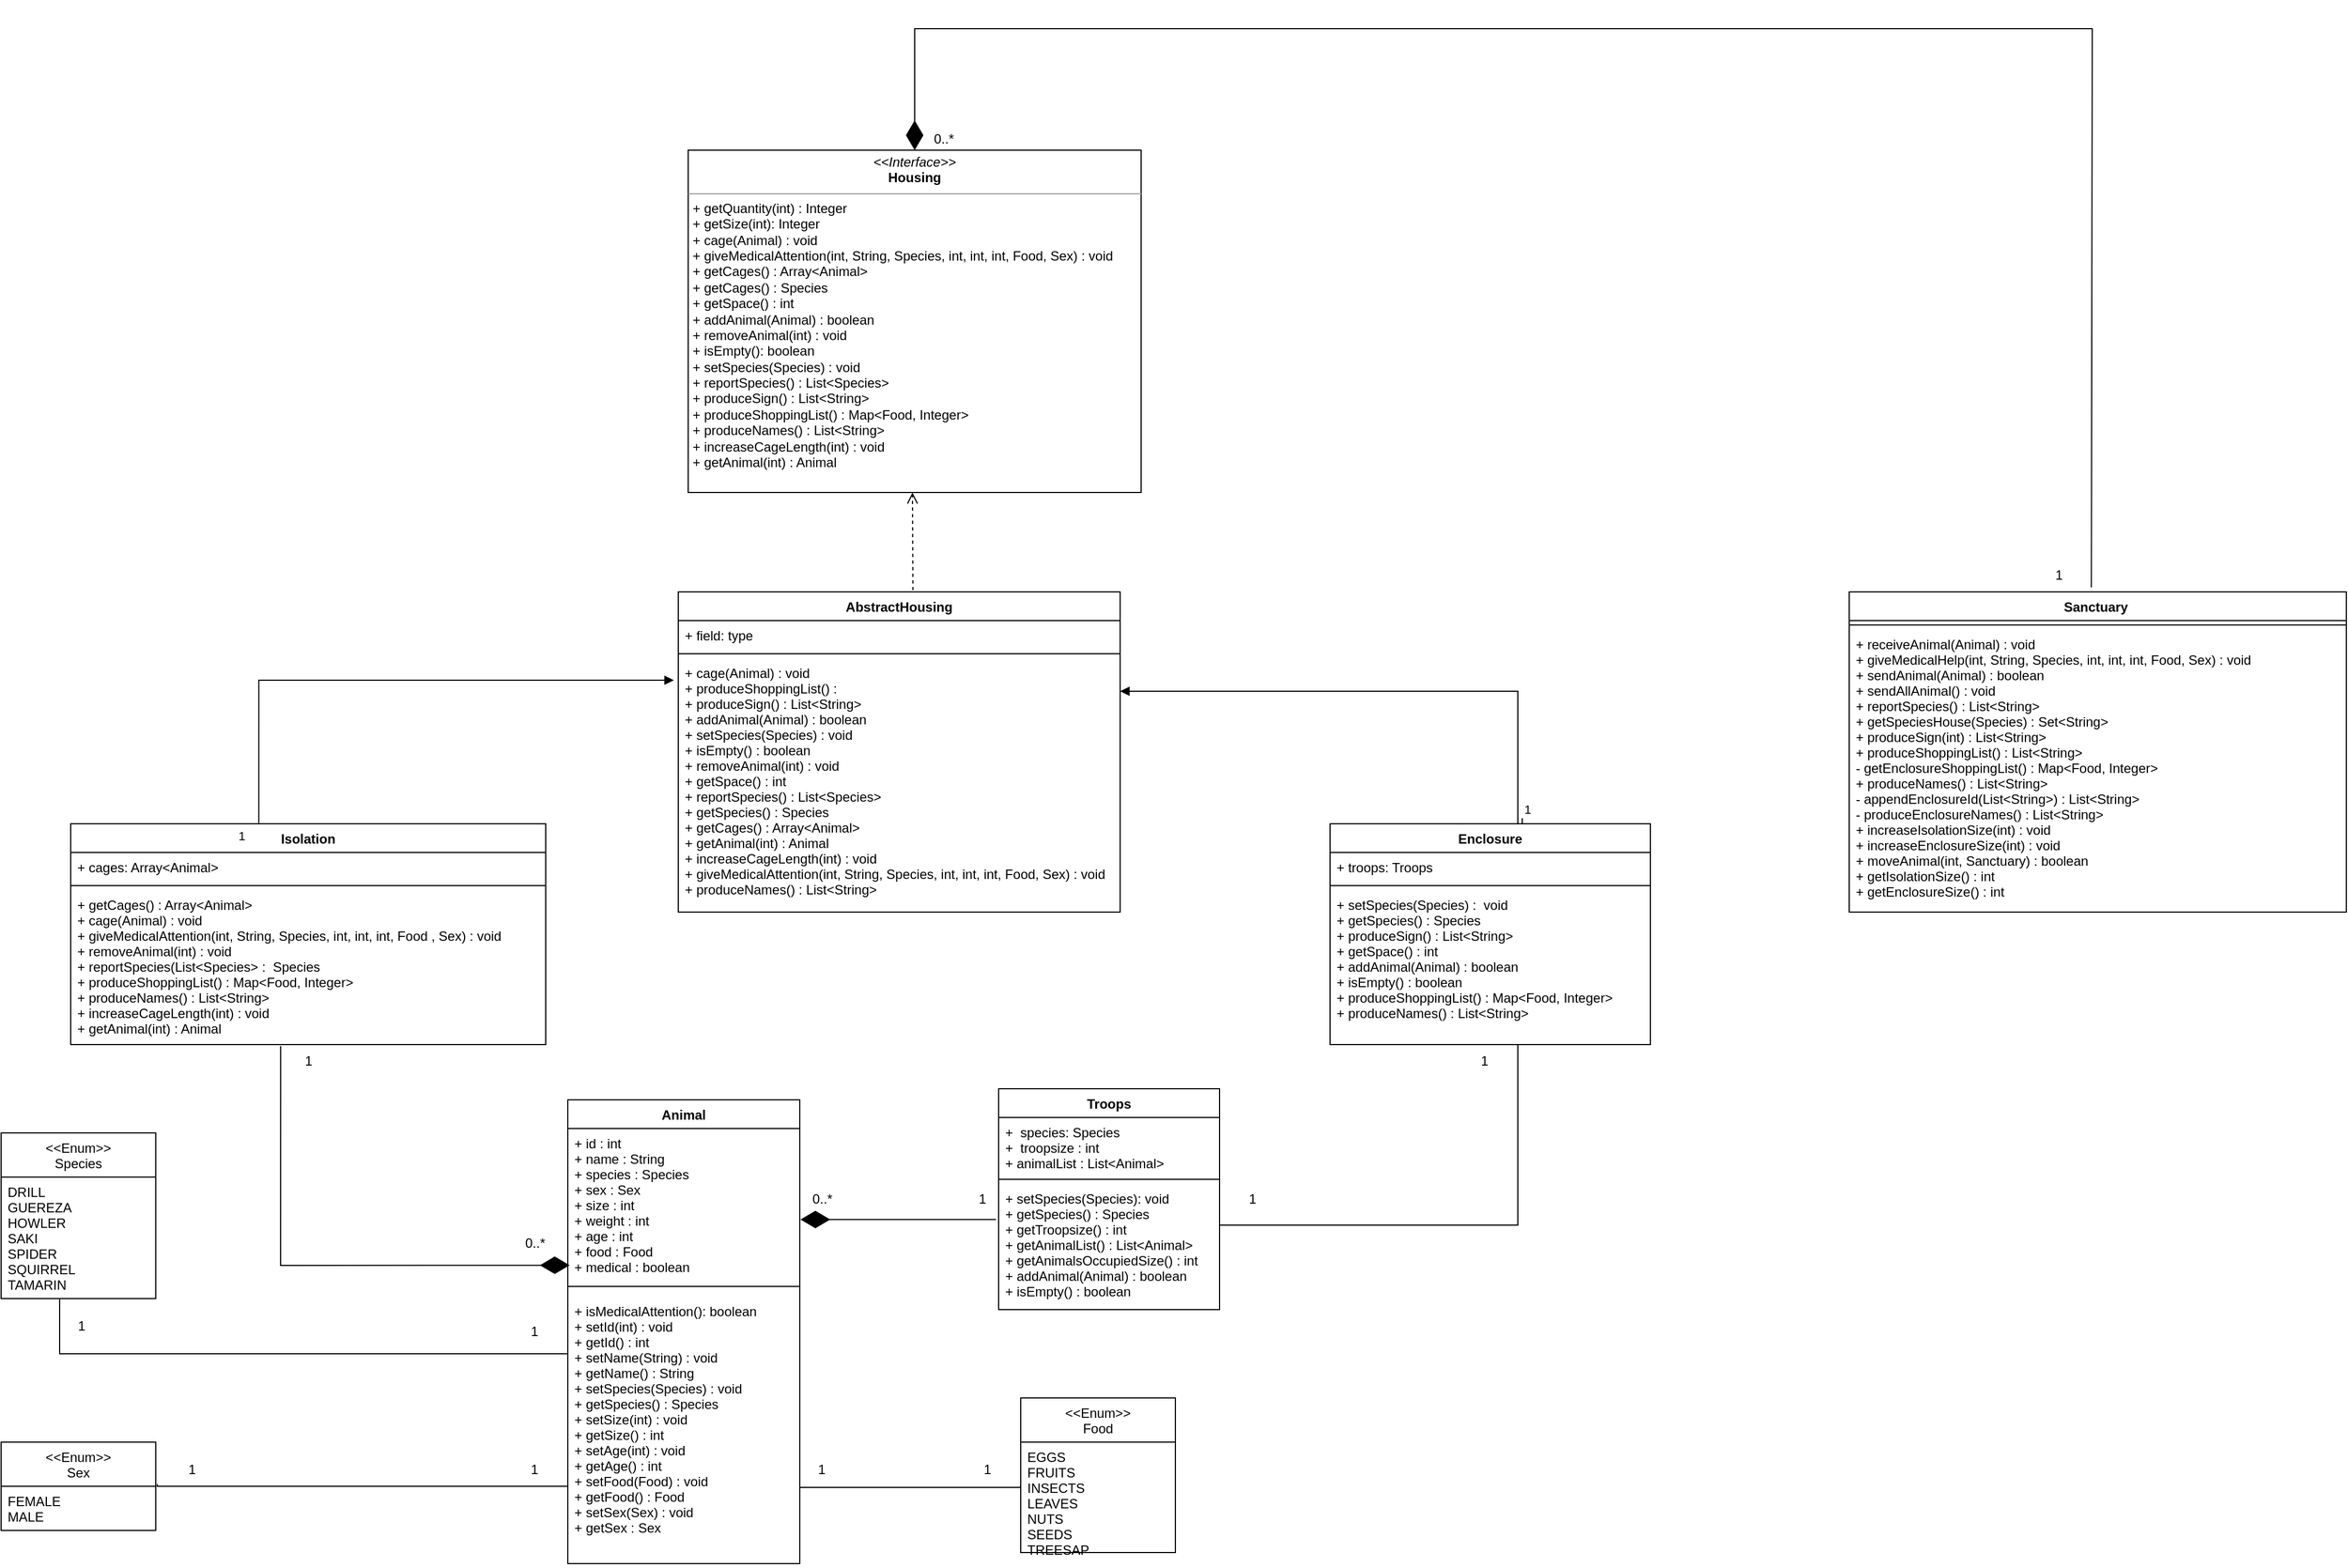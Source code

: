 <mxfile version="20.8.10" type="device"><diagram id="C5RBs43oDa-KdzZeNtuy" name="Page-1"><mxGraphModel dx="2419" dy="1990" grid="1" gridSize="10" guides="1" tooltips="1" connect="1" arrows="1" fold="1" page="1" pageScale="1" pageWidth="827" pageHeight="1169" math="0" shadow="0"><root><mxCell id="WIyWlLk6GJQsqaUBKTNV-0"/><mxCell id="WIyWlLk6GJQsqaUBKTNV-1" parent="WIyWlLk6GJQsqaUBKTNV-0"/><mxCell id="l6aZ8DitR8OZbHqFt4oO-1" value="AbstractHousing" style="swimlane;fontStyle=1;align=center;verticalAlign=top;childLayout=stackLayout;horizontal=1;startSize=26;horizontalStack=0;resizeParent=1;resizeParentMax=0;resizeLast=0;collapsible=1;marginBottom=0;" vertex="1" parent="WIyWlLk6GJQsqaUBKTNV-1"><mxGeometry x="200" y="110" width="400" height="290" as="geometry"/></mxCell><mxCell id="l6aZ8DitR8OZbHqFt4oO-2" value="+ field: type" style="text;strokeColor=none;fillColor=none;align=left;verticalAlign=top;spacingLeft=4;spacingRight=4;overflow=hidden;rotatable=0;points=[[0,0.5],[1,0.5]];portConstraint=eastwest;" vertex="1" parent="l6aZ8DitR8OZbHqFt4oO-1"><mxGeometry y="26" width="400" height="26" as="geometry"/></mxCell><mxCell id="l6aZ8DitR8OZbHqFt4oO-3" value="" style="line;strokeWidth=1;fillColor=none;align=left;verticalAlign=middle;spacingTop=-1;spacingLeft=3;spacingRight=3;rotatable=0;labelPosition=right;points=[];portConstraint=eastwest;strokeColor=inherit;" vertex="1" parent="l6aZ8DitR8OZbHqFt4oO-1"><mxGeometry y="52" width="400" height="8" as="geometry"/></mxCell><mxCell id="l6aZ8DitR8OZbHqFt4oO-4" value="+ cage(Animal) : void &#10;+ produceShoppingList() :&#10;+ produceSign() : List&lt;String&gt;&#10;+ addAnimal(Animal) : boolean&#10;+ setSpecies(Species) : void &#10;+ isEmpty() : boolean&#10;+ removeAnimal(int) : void &#10;+ getSpace() : int&#10;+ reportSpecies() : List&lt;Species&gt;&#10;+ getSpecies() : Species&#10;+ getCages() : Array&lt;Animal&gt;&#10;+ getAnimal(int) : Animal&#10;+ increaseCageLength(int) : void &#10;+ giveMedicalAttention(int, String, Species, int, int, int, Food, Sex) : void &#10;+ produceNames() : List&lt;String&gt;&#10;" style="text;strokeColor=none;fillColor=none;align=left;verticalAlign=top;spacingLeft=4;spacingRight=4;overflow=hidden;rotatable=0;points=[[0,0.5],[1,0.5]];portConstraint=eastwest;" vertex="1" parent="l6aZ8DitR8OZbHqFt4oO-1"><mxGeometry y="60" width="400" height="230" as="geometry"/></mxCell><mxCell id="l6aZ8DitR8OZbHqFt4oO-5" value="Isolation" style="swimlane;fontStyle=1;align=center;verticalAlign=top;childLayout=stackLayout;horizontal=1;startSize=26;horizontalStack=0;resizeParent=1;resizeParentMax=0;resizeLast=0;collapsible=1;marginBottom=0;" vertex="1" parent="WIyWlLk6GJQsqaUBKTNV-1"><mxGeometry x="-350" y="320" width="430" height="200" as="geometry"/></mxCell><mxCell id="l6aZ8DitR8OZbHqFt4oO-6" value="+ cages: Array&lt;Animal&gt;" style="text;strokeColor=none;fillColor=none;align=left;verticalAlign=top;spacingLeft=4;spacingRight=4;overflow=hidden;rotatable=0;points=[[0,0.5],[1,0.5]];portConstraint=eastwest;" vertex="1" parent="l6aZ8DitR8OZbHqFt4oO-5"><mxGeometry y="26" width="430" height="26" as="geometry"/></mxCell><mxCell id="l6aZ8DitR8OZbHqFt4oO-7" value="" style="line;strokeWidth=1;fillColor=none;align=left;verticalAlign=middle;spacingTop=-1;spacingLeft=3;spacingRight=3;rotatable=0;labelPosition=right;points=[];portConstraint=eastwest;strokeColor=inherit;" vertex="1" parent="l6aZ8DitR8OZbHqFt4oO-5"><mxGeometry y="52" width="430" height="8" as="geometry"/></mxCell><mxCell id="l6aZ8DitR8OZbHqFt4oO-8" value="+ getCages() : Array&lt;Animal&gt;&#10;+ cage(Animal) : void&#10;+ giveMedicalAttention(int, String, Species, int, int, int, Food , Sex) : void &#10;+ removeAnimal(int) : void&#10;+ reportSpecies(List&lt;Species&gt; :  Species&#10;+ produceShoppingList() : Map&lt;Food, Integer&gt;&#10;+ produceNames() : List&lt;String&gt;&#10;+ increaseCageLength(int) : void &#10;+ getAnimal(int) : Animal" style="text;strokeColor=none;fillColor=none;align=left;verticalAlign=top;spacingLeft=4;spacingRight=4;overflow=hidden;rotatable=0;points=[[0,0.5],[1,0.5]];portConstraint=eastwest;" vertex="1" parent="l6aZ8DitR8OZbHqFt4oO-5"><mxGeometry y="60" width="430" height="140" as="geometry"/></mxCell><mxCell id="l6aZ8DitR8OZbHqFt4oO-9" value="Enclosure" style="swimlane;fontStyle=1;align=center;verticalAlign=top;childLayout=stackLayout;horizontal=1;startSize=26;horizontalStack=0;resizeParent=1;resizeParentMax=0;resizeLast=0;collapsible=1;marginBottom=0;" vertex="1" parent="WIyWlLk6GJQsqaUBKTNV-1"><mxGeometry x="790" y="320" width="290" height="200" as="geometry"/></mxCell><mxCell id="l6aZ8DitR8OZbHqFt4oO-10" value="+ troops: Troops " style="text;strokeColor=none;fillColor=none;align=left;verticalAlign=top;spacingLeft=4;spacingRight=4;overflow=hidden;rotatable=0;points=[[0,0.5],[1,0.5]];portConstraint=eastwest;" vertex="1" parent="l6aZ8DitR8OZbHqFt4oO-9"><mxGeometry y="26" width="290" height="26" as="geometry"/></mxCell><mxCell id="l6aZ8DitR8OZbHqFt4oO-11" value="" style="line;strokeWidth=1;fillColor=none;align=left;verticalAlign=middle;spacingTop=-1;spacingLeft=3;spacingRight=3;rotatable=0;labelPosition=right;points=[];portConstraint=eastwest;strokeColor=inherit;" vertex="1" parent="l6aZ8DitR8OZbHqFt4oO-9"><mxGeometry y="52" width="290" height="8" as="geometry"/></mxCell><mxCell id="l6aZ8DitR8OZbHqFt4oO-12" value="+ setSpecies(Species) :  void &#10;+ getSpecies() : Species&#10;+ produceSign() : List&lt;String&gt;&#10;+ getSpace() : int &#10;+ addAnimal(Animal) : boolean&#10;+ isEmpty() : boolean&#10;+ produceShoppingList() : Map&lt;Food, Integer&gt;&#10;+ produceNames() : List&lt;String&gt; " style="text;strokeColor=none;fillColor=none;align=left;verticalAlign=top;spacingLeft=4;spacingRight=4;overflow=hidden;rotatable=0;points=[[0,0.5],[1,0.5]];portConstraint=eastwest;" vertex="1" parent="l6aZ8DitR8OZbHqFt4oO-9"><mxGeometry y="60" width="290" height="140" as="geometry"/></mxCell><mxCell id="l6aZ8DitR8OZbHqFt4oO-18" value="" style="endArrow=block;endFill=1;html=1;edgeStyle=orthogonalEdgeStyle;align=left;verticalAlign=top;rounded=0;exitX=0.396;exitY=-0.003;exitDx=0;exitDy=0;exitPerimeter=0;" edge="1" parent="WIyWlLk6GJQsqaUBKTNV-1" source="l6aZ8DitR8OZbHqFt4oO-5"><mxGeometry x="-1" relative="1" as="geometry"><mxPoint x="-180" y="315" as="sourcePoint"/><mxPoint x="196" y="190" as="targetPoint"/><Array as="points"><mxPoint x="-180" y="190"/></Array><mxPoint as="offset"/></mxGeometry></mxCell><mxCell id="l6aZ8DitR8OZbHqFt4oO-19" value="1" style="edgeLabel;resizable=0;html=1;align=left;verticalAlign=bottom;" connectable="0" vertex="1" parent="l6aZ8DitR8OZbHqFt4oO-18"><mxGeometry x="-1" relative="1" as="geometry"><mxPoint x="-20" y="20" as="offset"/></mxGeometry></mxCell><mxCell id="l6aZ8DitR8OZbHqFt4oO-20" value="" style="endArrow=block;endFill=1;html=1;edgeStyle=orthogonalEdgeStyle;align=left;verticalAlign=top;rounded=0;exitX=0.6;exitY=-0.025;exitDx=0;exitDy=0;exitPerimeter=0;" edge="1" parent="WIyWlLk6GJQsqaUBKTNV-1" source="l6aZ8DitR8OZbHqFt4oO-9"><mxGeometry x="-1" relative="1" as="geometry"><mxPoint x="860" y="240" as="sourcePoint"/><mxPoint x="600" y="200" as="targetPoint"/><Array as="points"><mxPoint x="964" y="320"/><mxPoint x="960" y="320"/><mxPoint x="960" y="200"/></Array></mxGeometry></mxCell><mxCell id="l6aZ8DitR8OZbHqFt4oO-21" value="1" style="edgeLabel;resizable=0;html=1;align=left;verticalAlign=bottom;" connectable="0" vertex="1" parent="l6aZ8DitR8OZbHqFt4oO-20"><mxGeometry x="-1" relative="1" as="geometry"/></mxCell><mxCell id="l6aZ8DitR8OZbHqFt4oO-24" value="" style="html=1;verticalAlign=bottom;endArrow=open;dashed=1;endSize=8;rounded=0;exitX=0.531;exitY=-0.005;exitDx=0;exitDy=0;exitPerimeter=0;" edge="1" parent="WIyWlLk6GJQsqaUBKTNV-1" source="l6aZ8DitR8OZbHqFt4oO-1"><mxGeometry relative="1" as="geometry"><mxPoint x="494" y="20" as="sourcePoint"/><mxPoint x="412" y="20" as="targetPoint"/></mxGeometry></mxCell><mxCell id="l6aZ8DitR8OZbHqFt4oO-25" value="Animal" style="swimlane;fontStyle=1;align=center;verticalAlign=top;childLayout=stackLayout;horizontal=1;startSize=26;horizontalStack=0;resizeParent=1;resizeParentMax=0;resizeLast=0;collapsible=1;marginBottom=0;" vertex="1" parent="WIyWlLk6GJQsqaUBKTNV-1"><mxGeometry x="100" y="570" width="210" height="420" as="geometry"/></mxCell><mxCell id="l6aZ8DitR8OZbHqFt4oO-26" value="+ id : int&#10;+ name : String&#10;+ species : Species&#10;+ sex : Sex&#10;+ size : int &#10;+ weight : int &#10;+ age : int &#10;+ food : Food&#10;+ medical : boolean &#10;" style="text;strokeColor=none;fillColor=none;align=left;verticalAlign=top;spacingLeft=4;spacingRight=4;overflow=hidden;rotatable=0;points=[[0,0.5],[1,0.5]];portConstraint=eastwest;" vertex="1" parent="l6aZ8DitR8OZbHqFt4oO-25"><mxGeometry y="26" width="210" height="134" as="geometry"/></mxCell><mxCell id="l6aZ8DitR8OZbHqFt4oO-27" value="" style="line;strokeWidth=1;fillColor=none;align=left;verticalAlign=middle;spacingTop=-1;spacingLeft=3;spacingRight=3;rotatable=0;labelPosition=right;points=[];portConstraint=eastwest;strokeColor=inherit;" vertex="1" parent="l6aZ8DitR8OZbHqFt4oO-25"><mxGeometry y="160" width="210" height="18" as="geometry"/></mxCell><mxCell id="l6aZ8DitR8OZbHqFt4oO-28" value="+ isMedicalAttention(): boolean&#10;+ setId(int) : void &#10;+ getId() : int &#10;+ setName(String) : void &#10;+ getName() : String &#10;+ setSpecies(Species) : void &#10;+ getSpecies() : Species &#10;+ setSize(int) : void &#10;+ getSize() : int &#10;+ setAge(int) : void&#10;+ getAge() : int &#10;+ setFood(Food) : void&#10;+ getFood() : Food&#10;+ setSex(Sex) : void &#10;+ getSex : Sex" style="text;strokeColor=none;fillColor=none;align=left;verticalAlign=top;spacingLeft=4;spacingRight=4;overflow=hidden;rotatable=0;points=[[0,0.5],[1,0.5]];portConstraint=eastwest;" vertex="1" parent="l6aZ8DitR8OZbHqFt4oO-25"><mxGeometry y="178" width="210" height="242" as="geometry"/></mxCell><mxCell id="l6aZ8DitR8OZbHqFt4oO-38" value="&lt;&lt;Enum&gt;&gt;&#10;Food" style="swimlane;fontStyle=0;childLayout=stackLayout;horizontal=1;startSize=40;fillColor=none;horizontalStack=0;resizeParent=1;resizeParentMax=0;resizeLast=0;collapsible=1;marginBottom=0;" vertex="1" parent="WIyWlLk6GJQsqaUBKTNV-1"><mxGeometry x="510" y="840" width="140" height="140" as="geometry"/></mxCell><mxCell id="l6aZ8DitR8OZbHqFt4oO-79" value="" style="endArrow=none;html=1;edgeStyle=orthogonalEdgeStyle;rounded=0;exitX=1.01;exitY=-0.05;exitDx=0;exitDy=0;exitPerimeter=0;entryX=-0.002;entryY=0.393;entryDx=0;entryDy=0;entryPerimeter=0;" edge="1" parent="l6aZ8DitR8OZbHqFt4oO-38" target="l6aZ8DitR8OZbHqFt4oO-40"><mxGeometry relative="1" as="geometry"><mxPoint x="-200.0" y="77.93" as="sourcePoint"/><mxPoint x="-50" y="110" as="targetPoint"/><Array as="points"><mxPoint x="-200" y="81"/><mxPoint y="81"/></Array></mxGeometry></mxCell><mxCell id="l6aZ8DitR8OZbHqFt4oO-40" value="EGGS&#10;FRUITS&#10;INSECTS &#10;LEAVES&#10;NUTS &#10;SEEDS&#10;TREESAP" style="text;strokeColor=none;fillColor=none;align=left;verticalAlign=top;spacingLeft=4;spacingRight=4;overflow=hidden;rotatable=0;points=[[0,0.5],[1,0.5]];portConstraint=eastwest;" vertex="1" parent="l6aZ8DitR8OZbHqFt4oO-38"><mxGeometry y="40" width="140" height="100" as="geometry"/></mxCell><mxCell id="l6aZ8DitR8OZbHqFt4oO-44" value="&lt;&lt;Enum&gt;&gt;&#10;Species" style="swimlane;fontStyle=0;childLayout=stackLayout;horizontal=1;startSize=40;fillColor=none;horizontalStack=0;resizeParent=1;resizeParentMax=0;resizeLast=0;collapsible=1;marginBottom=0;" vertex="1" parent="WIyWlLk6GJQsqaUBKTNV-1"><mxGeometry x="-413" y="600" width="140" height="150" as="geometry"/></mxCell><mxCell id="l6aZ8DitR8OZbHqFt4oO-45" value="DRILL&#10;GUEREZA&#10;HOWLER&#10;SAKI&#10;SPIDER&#10;SQUIRREL&#10;TAMARIN" style="text;strokeColor=none;fillColor=none;align=left;verticalAlign=top;spacingLeft=4;spacingRight=4;overflow=hidden;rotatable=0;points=[[0,0.5],[1,0.5]];portConstraint=eastwest;" vertex="1" parent="l6aZ8DitR8OZbHqFt4oO-44"><mxGeometry y="40" width="140" height="110" as="geometry"/></mxCell><mxCell id="l6aZ8DitR8OZbHqFt4oO-46" value="&lt;&lt;Enum&gt;&gt;&#10;Sex" style="swimlane;fontStyle=0;childLayout=stackLayout;horizontal=1;startSize=40;fillColor=none;horizontalStack=0;resizeParent=1;resizeParentMax=0;resizeLast=0;collapsible=1;marginBottom=0;" vertex="1" parent="WIyWlLk6GJQsqaUBKTNV-1"><mxGeometry x="-413" y="880" width="140" height="80" as="geometry"/></mxCell><mxCell id="l6aZ8DitR8OZbHqFt4oO-47" value="FEMALE&#10;MALE" style="text;strokeColor=none;fillColor=none;align=left;verticalAlign=top;spacingLeft=4;spacingRight=4;overflow=hidden;rotatable=0;points=[[0,0.5],[1,0.5]];portConstraint=eastwest;" vertex="1" parent="l6aZ8DitR8OZbHqFt4oO-46"><mxGeometry y="40" width="140" height="40" as="geometry"/></mxCell><mxCell id="l6aZ8DitR8OZbHqFt4oO-49" value="&lt;p style=&quot;margin:0px;margin-top:4px;text-align:center;&quot;&gt;&lt;i&gt;&amp;lt;&amp;lt;Interface&amp;gt;&amp;gt;&lt;/i&gt;&lt;br&gt;&lt;b&gt;Housing&lt;/b&gt;&lt;/p&gt;&lt;hr size=&quot;1&quot;&gt;&lt;p style=&quot;margin:0px;margin-left:4px;&quot;&gt;&lt;/p&gt;&lt;p style=&quot;margin:0px;margin-left:4px;&quot;&gt;+&amp;nbsp;getQuantity&lt;span style=&quot;background-color: initial;&quot;&gt;(int) : Integer&lt;/span&gt;&lt;/p&gt;&lt;p style=&quot;margin:0px;margin-left:4px;&quot;&gt;+&amp;nbsp;getSize&lt;span style=&quot;background-color: initial;&quot;&gt;(int): Integer&lt;/span&gt;&lt;/p&gt;&lt;p style=&quot;margin:0px;margin-left:4px;&quot;&gt;&lt;span style=&quot;background-color: initial;&quot;&gt;+ cage(Animal) : void&amp;nbsp;&lt;/span&gt;&lt;/p&gt;&lt;p style=&quot;margin:0px;margin-left:4px;&quot;&gt;&lt;span style=&quot;background-color: initial;&quot;&gt;+ giveMedicalAttention(&lt;/span&gt;int, String, Species, int, int, int, Food, Sex) : void&amp;nbsp;&lt;/p&gt;&lt;p style=&quot;margin:0px;margin-left:4px;&quot;&gt;+&amp;nbsp;getCages() : Array&amp;lt;Animal&amp;gt;&lt;/p&gt;&lt;p style=&quot;margin:0px;margin-left:4px;&quot;&gt;+&amp;nbsp;getCages() : Species&lt;/p&gt;&lt;p style=&quot;margin:0px;margin-left:4px;&quot;&gt;+&amp;nbsp;getSpace() : int&amp;nbsp;&lt;/p&gt;&lt;p style=&quot;margin:0px;margin-left:4px;&quot;&gt;+&amp;nbsp;addAnimal(Animal) : boolean&lt;/p&gt;&lt;p style=&quot;margin:0px;margin-left:4px;&quot;&gt;+&amp;nbsp;removeAnimal(int) : void&amp;nbsp;&lt;/p&gt;&lt;p style=&quot;margin:0px;margin-left:4px;&quot;&gt;+ isEmpty(): boolean&amp;nbsp;&lt;/p&gt;&lt;p style=&quot;margin:0px;margin-left:4px;&quot;&gt;+&amp;nbsp;setSpecies(Species) : void&amp;nbsp;&lt;/p&gt;&lt;p style=&quot;margin:0px;margin-left:4px;&quot;&gt;+&amp;nbsp;reportSpecies() : List&amp;lt;Species&amp;gt;&lt;/p&gt;&lt;p style=&quot;margin:0px;margin-left:4px;&quot;&gt;+&amp;nbsp;produceSign() : List&amp;lt;String&amp;gt;&lt;/p&gt;&lt;p style=&quot;margin:0px;margin-left:4px;&quot;&gt;+&amp;nbsp;produceShoppingList() :&amp;nbsp;Map&amp;lt;Food, Integer&amp;gt;&lt;/p&gt;&lt;p style=&quot;margin:0px;margin-left:4px;&quot;&gt;+&amp;nbsp;produceNames() :&amp;nbsp;List&amp;lt;String&amp;gt;&lt;/p&gt;&lt;p style=&quot;margin:0px;margin-left:4px;&quot;&gt;+&amp;nbsp;increaseCageLength(int) : void&lt;/p&gt;&lt;p style=&quot;margin:0px;margin-left:4px;&quot;&gt;+&amp;nbsp;getAnimal(int) : Animal&lt;/p&gt;&lt;p style=&quot;margin:0px;margin-left:4px;&quot;&gt;&lt;span style=&quot;background-color: initial;&quot;&gt;&lt;br&gt;&lt;/span&gt;&lt;/p&gt;" style="verticalAlign=top;align=left;overflow=fill;fontSize=12;fontFamily=Helvetica;html=1;" vertex="1" parent="WIyWlLk6GJQsqaUBKTNV-1"><mxGeometry x="209" y="-290" width="410" height="310" as="geometry"/></mxCell><mxCell id="l6aZ8DitR8OZbHqFt4oO-50" value="Sanctuary " style="swimlane;fontStyle=1;align=center;verticalAlign=top;childLayout=stackLayout;horizontal=1;startSize=26;horizontalStack=0;resizeParent=1;resizeParentMax=0;resizeLast=0;collapsible=1;marginBottom=0;" vertex="1" parent="WIyWlLk6GJQsqaUBKTNV-1"><mxGeometry x="1260" y="110" width="450" height="290" as="geometry"/></mxCell><mxCell id="l6aZ8DitR8OZbHqFt4oO-52" value="" style="line;strokeWidth=1;fillColor=none;align=left;verticalAlign=middle;spacingTop=-1;spacingLeft=3;spacingRight=3;rotatable=0;labelPosition=right;points=[];portConstraint=eastwest;strokeColor=inherit;" vertex="1" parent="l6aZ8DitR8OZbHqFt4oO-50"><mxGeometry y="26" width="450" height="8" as="geometry"/></mxCell><mxCell id="l6aZ8DitR8OZbHqFt4oO-53" value="+ receiveAnimal(Animal) : void&#10;+ giveMedicalHelp(int, String, Species, int, int, int, Food, Sex) : void &#10;+ sendAnimal(Animal) : boolean&#10;+ sendAllAnimal() : void&#10;+ reportSpecies() : List&lt;String&gt;&#10;+ getSpeciesHouse(Species) : Set&lt;String&gt;&#10;+ produceSign(int) : List&lt;String&gt;&#10;+ produceShoppingList() : List&lt;String&gt;&#10;- getEnclosureShoppingList() : Map&lt;Food, Integer&gt;&#10;+ produceNames() : List&lt;String&gt;&#10;- appendEnclosureId(List&lt;String&gt;) : List&lt;String&gt;&#10;- produceEnclosureNames() : List&lt;String&gt;&#10;+ increaseIsolationSize(int) : void&#10;+ increaseEnclosureSize(int) : void &#10;+ moveAnimal(int, Sanctuary) : boolean&#10;+ getIsolationSize() : int &#10;+ getEnclosureSize() : int&#10;&#10; " style="text;strokeColor=none;fillColor=none;align=left;verticalAlign=top;spacingLeft=4;spacingRight=4;overflow=hidden;rotatable=0;points=[[0,0.5],[1,0.5]];portConstraint=eastwest;" vertex="1" parent="l6aZ8DitR8OZbHqFt4oO-50"><mxGeometry y="34" width="450" height="256" as="geometry"/></mxCell><mxCell id="l6aZ8DitR8OZbHqFt4oO-54" value="Troops" style="swimlane;fontStyle=1;align=center;verticalAlign=top;childLayout=stackLayout;horizontal=1;startSize=26;horizontalStack=0;resizeParent=1;resizeParentMax=0;resizeLast=0;collapsible=1;marginBottom=0;" vertex="1" parent="WIyWlLk6GJQsqaUBKTNV-1"><mxGeometry x="490" y="560" width="200" height="200" as="geometry"/></mxCell><mxCell id="l6aZ8DitR8OZbHqFt4oO-55" value="+  species: Species&#10;+  troopsize : int&#10;+ animalList : List&lt;Animal&gt;" style="text;strokeColor=none;fillColor=none;align=left;verticalAlign=top;spacingLeft=4;spacingRight=4;overflow=hidden;rotatable=0;points=[[0,0.5],[1,0.5]];portConstraint=eastwest;" vertex="1" parent="l6aZ8DitR8OZbHqFt4oO-54"><mxGeometry y="26" width="200" height="52" as="geometry"/></mxCell><mxCell id="l6aZ8DitR8OZbHqFt4oO-56" value="" style="line;strokeWidth=1;fillColor=none;align=left;verticalAlign=middle;spacingTop=-1;spacingLeft=3;spacingRight=3;rotatable=0;labelPosition=right;points=[];portConstraint=eastwest;strokeColor=inherit;" vertex="1" parent="l6aZ8DitR8OZbHqFt4oO-54"><mxGeometry y="78" width="200" height="8" as="geometry"/></mxCell><mxCell id="l6aZ8DitR8OZbHqFt4oO-57" value="+ setSpecies(Species): void &#10;+ getSpecies() : Species&#10;+ getTroopsize() : int&#10;+ getAnimalList() : List&lt;Animal&gt;&#10;+ getAnimalsOccupiedSize() : int&#10;+ addAnimal(Animal) : boolean &#10;+ isEmpty() : boolean" style="text;strokeColor=none;fillColor=none;align=left;verticalAlign=top;spacingLeft=4;spacingRight=4;overflow=hidden;rotatable=0;points=[[0,0.5],[1,0.5]];portConstraint=eastwest;" vertex="1" parent="l6aZ8DitR8OZbHqFt4oO-54"><mxGeometry y="86" width="200" height="114" as="geometry"/></mxCell><mxCell id="l6aZ8DitR8OZbHqFt4oO-61" value="" style="endArrow=diamondThin;endFill=1;endSize=24;html=1;rounded=0;exitX=0.487;exitY=-0.014;exitDx=0;exitDy=0;exitPerimeter=0;entryX=0.5;entryY=0;entryDx=0;entryDy=0;" edge="1" parent="WIyWlLk6GJQsqaUBKTNV-1" source="l6aZ8DitR8OZbHqFt4oO-50" target="l6aZ8DitR8OZbHqFt4oO-49"><mxGeometry width="160" relative="1" as="geometry"><mxPoint x="1480" y="100" as="sourcePoint"/><mxPoint x="460" y="-400" as="targetPoint"/><Array as="points"><mxPoint x="1480" y="-400"/><mxPoint x="414" y="-400"/></Array></mxGeometry></mxCell><mxCell id="l6aZ8DitR8OZbHqFt4oO-62" value="1" style="text;html=1;strokeColor=none;fillColor=none;align=center;verticalAlign=middle;whiteSpace=wrap;rounded=0;" vertex="1" parent="WIyWlLk6GJQsqaUBKTNV-1"><mxGeometry x="1420" y="80" width="60" height="30" as="geometry"/></mxCell><mxCell id="l6aZ8DitR8OZbHqFt4oO-63" value="0..*" style="text;html=1;align=center;verticalAlign=middle;resizable=0;points=[];autosize=1;strokeColor=none;fillColor=none;" vertex="1" parent="WIyWlLk6GJQsqaUBKTNV-1"><mxGeometry x="420" y="-315" width="40" height="30" as="geometry"/></mxCell><mxCell id="l6aZ8DitR8OZbHqFt4oO-64" value="" style="endArrow=diamondThin;endFill=1;endSize=24;html=1;rounded=0;entryX=0.008;entryY=0.924;entryDx=0;entryDy=0;entryPerimeter=0;exitX=0.442;exitY=1.01;exitDx=0;exitDy=0;exitPerimeter=0;" edge="1" parent="WIyWlLk6GJQsqaUBKTNV-1" source="l6aZ8DitR8OZbHqFt4oO-8" target="l6aZ8DitR8OZbHqFt4oO-26"><mxGeometry width="160" relative="1" as="geometry"><mxPoint x="-160" y="530" as="sourcePoint"/><mxPoint x="-30" y="720" as="targetPoint"/><Array as="points"><mxPoint x="-160" y="720"/></Array></mxGeometry></mxCell><mxCell id="l6aZ8DitR8OZbHqFt4oO-65" value="0..*" style="text;html=1;align=center;verticalAlign=middle;resizable=0;points=[];autosize=1;strokeColor=none;fillColor=none;" vertex="1" parent="WIyWlLk6GJQsqaUBKTNV-1"><mxGeometry x="50" y="685" width="40" height="30" as="geometry"/></mxCell><mxCell id="l6aZ8DitR8OZbHqFt4oO-66" value="1" style="text;html=1;align=center;verticalAlign=middle;resizable=0;points=[];autosize=1;strokeColor=none;fillColor=none;" vertex="1" parent="WIyWlLk6GJQsqaUBKTNV-1"><mxGeometry x="-150" y="520" width="30" height="30" as="geometry"/></mxCell><mxCell id="l6aZ8DitR8OZbHqFt4oO-67" value="" style="endArrow=diamondThin;endFill=1;endSize=24;html=1;rounded=0;entryX=1.003;entryY=0.615;entryDx=0;entryDy=0;entryPerimeter=0;exitX=-0.012;exitY=0.284;exitDx=0;exitDy=0;exitPerimeter=0;" edge="1" parent="WIyWlLk6GJQsqaUBKTNV-1" source="l6aZ8DitR8OZbHqFt4oO-57" target="l6aZ8DitR8OZbHqFt4oO-26"><mxGeometry width="160" relative="1" as="geometry"><mxPoint x="480" y="670" as="sourcePoint"/><mxPoint x="330" y="660" as="targetPoint"/></mxGeometry></mxCell><mxCell id="l6aZ8DitR8OZbHqFt4oO-68" value="1" style="text;html=1;align=center;verticalAlign=middle;resizable=0;points=[];autosize=1;strokeColor=none;fillColor=none;" vertex="1" parent="WIyWlLk6GJQsqaUBKTNV-1"><mxGeometry x="460" y="645" width="30" height="30" as="geometry"/></mxCell><mxCell id="l6aZ8DitR8OZbHqFt4oO-69" value="0..*" style="text;html=1;align=center;verticalAlign=middle;resizable=0;points=[];autosize=1;strokeColor=none;fillColor=none;" vertex="1" parent="WIyWlLk6GJQsqaUBKTNV-1"><mxGeometry x="310" y="645" width="40" height="30" as="geometry"/></mxCell><mxCell id="l6aZ8DitR8OZbHqFt4oO-70" value="" style="endArrow=none;html=1;edgeStyle=orthogonalEdgeStyle;rounded=0;" edge="1" parent="WIyWlLk6GJQsqaUBKTNV-1"><mxGeometry relative="1" as="geometry"><mxPoint x="690" y="683.46" as="sourcePoint"/><mxPoint x="960" y="520" as="targetPoint"/><Array as="points"><mxPoint x="960" y="683"/><mxPoint x="960" y="525"/></Array></mxGeometry></mxCell><mxCell id="l6aZ8DitR8OZbHqFt4oO-73" value="1" style="text;html=1;strokeColor=none;fillColor=none;align=center;verticalAlign=middle;whiteSpace=wrap;rounded=0;" vertex="1" parent="WIyWlLk6GJQsqaUBKTNV-1"><mxGeometry x="690" y="645" width="60" height="30" as="geometry"/></mxCell><mxCell id="l6aZ8DitR8OZbHqFt4oO-74" value="1" style="text;html=1;strokeColor=none;fillColor=none;align=center;verticalAlign=middle;whiteSpace=wrap;rounded=0;" vertex="1" parent="WIyWlLk6GJQsqaUBKTNV-1"><mxGeometry x="900" y="520" width="60" height="30" as="geometry"/></mxCell><mxCell id="l6aZ8DitR8OZbHqFt4oO-75" value="" style="endArrow=none;html=1;edgeStyle=orthogonalEdgeStyle;rounded=0;" edge="1" parent="WIyWlLk6GJQsqaUBKTNV-1"><mxGeometry relative="1" as="geometry"><mxPoint x="-360" y="750" as="sourcePoint"/><mxPoint x="100" y="800" as="targetPoint"/><Array as="points"><mxPoint x="-360" y="800"/></Array></mxGeometry></mxCell><mxCell id="l6aZ8DitR8OZbHqFt4oO-78" value="" style="endArrow=none;html=1;edgeStyle=orthogonalEdgeStyle;rounded=0;exitX=1.01;exitY=-0.05;exitDx=0;exitDy=0;exitPerimeter=0;" edge="1" parent="WIyWlLk6GJQsqaUBKTNV-1" source="l6aZ8DitR8OZbHqFt4oO-47"><mxGeometry relative="1" as="geometry"><mxPoint x="-260" y="900" as="sourcePoint"/><mxPoint x="100" y="920" as="targetPoint"/><Array as="points"><mxPoint x="-272" y="920"/></Array></mxGeometry></mxCell><mxCell id="l6aZ8DitR8OZbHqFt4oO-81" value="1" style="text;html=1;strokeColor=none;fillColor=none;align=center;verticalAlign=middle;whiteSpace=wrap;rounded=0;" vertex="1" parent="WIyWlLk6GJQsqaUBKTNV-1"><mxGeometry x="-370" y="760" width="60" height="30" as="geometry"/></mxCell><mxCell id="l6aZ8DitR8OZbHqFt4oO-82" value="1" style="text;html=1;strokeColor=none;fillColor=none;align=center;verticalAlign=middle;whiteSpace=wrap;rounded=0;" vertex="1" parent="WIyWlLk6GJQsqaUBKTNV-1"><mxGeometry x="40" y="765" width="60" height="30" as="geometry"/></mxCell><mxCell id="l6aZ8DitR8OZbHqFt4oO-83" value="1" style="text;html=1;strokeColor=none;fillColor=none;align=center;verticalAlign=middle;whiteSpace=wrap;rounded=0;" vertex="1" parent="WIyWlLk6GJQsqaUBKTNV-1"><mxGeometry x="-270" y="890" width="60" height="30" as="geometry"/></mxCell><mxCell id="l6aZ8DitR8OZbHqFt4oO-84" value="1" style="text;html=1;strokeColor=none;fillColor=none;align=center;verticalAlign=middle;whiteSpace=wrap;rounded=0;" vertex="1" parent="WIyWlLk6GJQsqaUBKTNV-1"><mxGeometry x="40" y="890" width="60" height="30" as="geometry"/></mxCell><mxCell id="l6aZ8DitR8OZbHqFt4oO-85" value="1" style="text;html=1;strokeColor=none;fillColor=none;align=center;verticalAlign=middle;whiteSpace=wrap;rounded=0;" vertex="1" parent="WIyWlLk6GJQsqaUBKTNV-1"><mxGeometry x="300" y="890" width="60" height="30" as="geometry"/></mxCell><mxCell id="l6aZ8DitR8OZbHqFt4oO-86" value="1" style="text;html=1;strokeColor=none;fillColor=none;align=center;verticalAlign=middle;whiteSpace=wrap;rounded=0;" vertex="1" parent="WIyWlLk6GJQsqaUBKTNV-1"><mxGeometry x="450" y="890" width="60" height="30" as="geometry"/></mxCell></root></mxGraphModel></diagram></mxfile>
